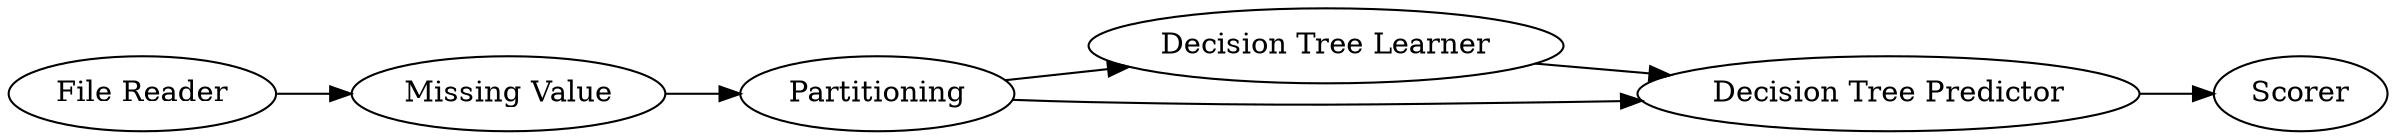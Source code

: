 digraph {
	4 -> 5
	3 -> 4
	3 -> 5
	5 -> 6
	1 -> 2
	2 -> 3
	5 [label="Decision Tree Predictor"]
	1 [label="File Reader"]
	4 [label="Decision Tree Learner"]
	6 [label=Scorer]
	3 [label=Partitioning]
	2 [label="Missing Value"]
	rankdir=LR
}
